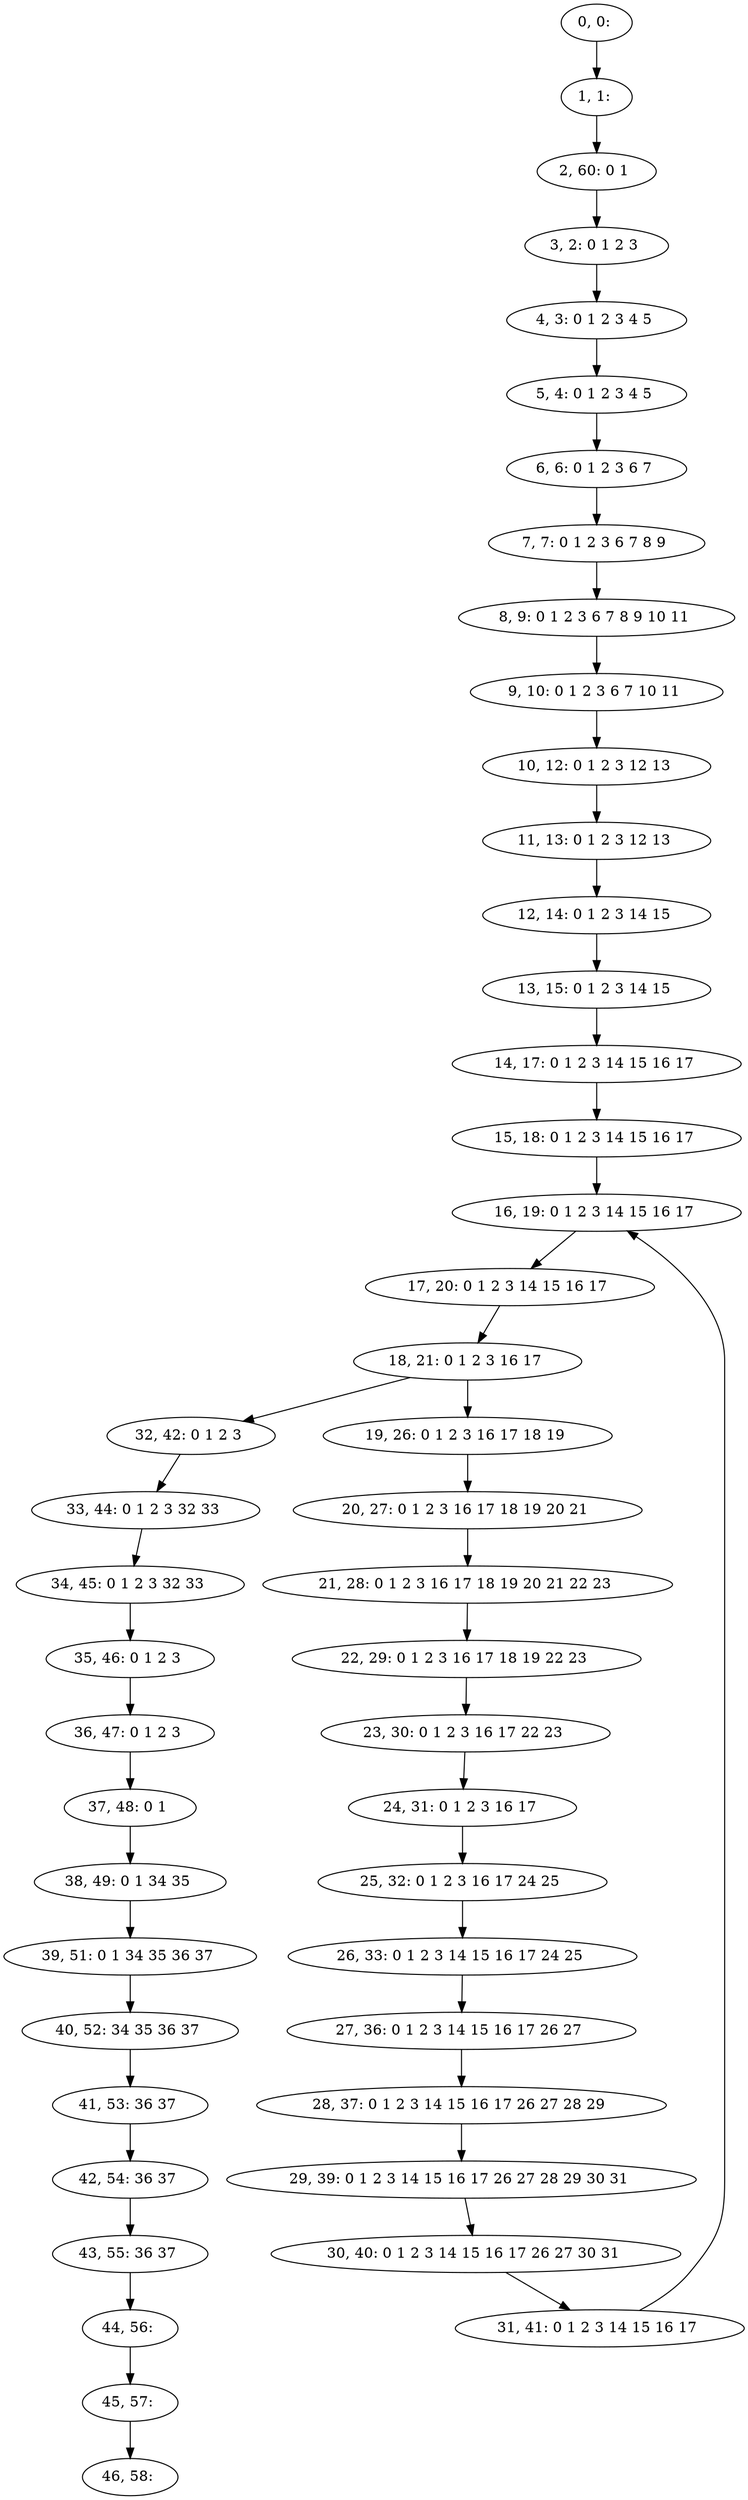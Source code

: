 digraph G {
0[label="0, 0: "];
1[label="1, 1: "];
2[label="2, 60: 0 1 "];
3[label="3, 2: 0 1 2 3 "];
4[label="4, 3: 0 1 2 3 4 5 "];
5[label="5, 4: 0 1 2 3 4 5 "];
6[label="6, 6: 0 1 2 3 6 7 "];
7[label="7, 7: 0 1 2 3 6 7 8 9 "];
8[label="8, 9: 0 1 2 3 6 7 8 9 10 11 "];
9[label="9, 10: 0 1 2 3 6 7 10 11 "];
10[label="10, 12: 0 1 2 3 12 13 "];
11[label="11, 13: 0 1 2 3 12 13 "];
12[label="12, 14: 0 1 2 3 14 15 "];
13[label="13, 15: 0 1 2 3 14 15 "];
14[label="14, 17: 0 1 2 3 14 15 16 17 "];
15[label="15, 18: 0 1 2 3 14 15 16 17 "];
16[label="16, 19: 0 1 2 3 14 15 16 17 "];
17[label="17, 20: 0 1 2 3 14 15 16 17 "];
18[label="18, 21: 0 1 2 3 16 17 "];
19[label="19, 26: 0 1 2 3 16 17 18 19 "];
20[label="20, 27: 0 1 2 3 16 17 18 19 20 21 "];
21[label="21, 28: 0 1 2 3 16 17 18 19 20 21 22 23 "];
22[label="22, 29: 0 1 2 3 16 17 18 19 22 23 "];
23[label="23, 30: 0 1 2 3 16 17 22 23 "];
24[label="24, 31: 0 1 2 3 16 17 "];
25[label="25, 32: 0 1 2 3 16 17 24 25 "];
26[label="26, 33: 0 1 2 3 14 15 16 17 24 25 "];
27[label="27, 36: 0 1 2 3 14 15 16 17 26 27 "];
28[label="28, 37: 0 1 2 3 14 15 16 17 26 27 28 29 "];
29[label="29, 39: 0 1 2 3 14 15 16 17 26 27 28 29 30 31 "];
30[label="30, 40: 0 1 2 3 14 15 16 17 26 27 30 31 "];
31[label="31, 41: 0 1 2 3 14 15 16 17 "];
32[label="32, 42: 0 1 2 3 "];
33[label="33, 44: 0 1 2 3 32 33 "];
34[label="34, 45: 0 1 2 3 32 33 "];
35[label="35, 46: 0 1 2 3 "];
36[label="36, 47: 0 1 2 3 "];
37[label="37, 48: 0 1 "];
38[label="38, 49: 0 1 34 35 "];
39[label="39, 51: 0 1 34 35 36 37 "];
40[label="40, 52: 34 35 36 37 "];
41[label="41, 53: 36 37 "];
42[label="42, 54: 36 37 "];
43[label="43, 55: 36 37 "];
44[label="44, 56: "];
45[label="45, 57: "];
46[label="46, 58: "];
0->1 ;
1->2 ;
2->3 ;
3->4 ;
4->5 ;
5->6 ;
6->7 ;
7->8 ;
8->9 ;
9->10 ;
10->11 ;
11->12 ;
12->13 ;
13->14 ;
14->15 ;
15->16 ;
16->17 ;
17->18 ;
18->19 ;
18->32 ;
19->20 ;
20->21 ;
21->22 ;
22->23 ;
23->24 ;
24->25 ;
25->26 ;
26->27 ;
27->28 ;
28->29 ;
29->30 ;
30->31 ;
31->16 ;
32->33 ;
33->34 ;
34->35 ;
35->36 ;
36->37 ;
37->38 ;
38->39 ;
39->40 ;
40->41 ;
41->42 ;
42->43 ;
43->44 ;
44->45 ;
45->46 ;
}
